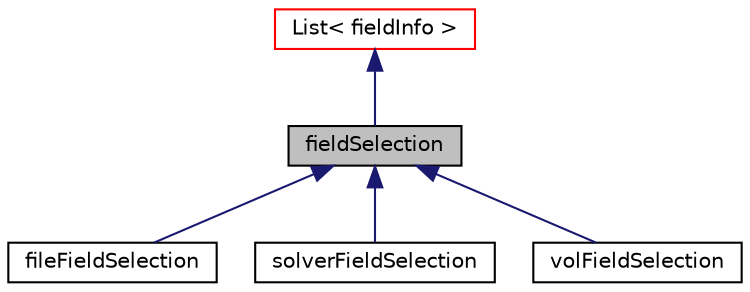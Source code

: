 digraph "fieldSelection"
{
  bgcolor="transparent";
  edge [fontname="Helvetica",fontsize="10",labelfontname="Helvetica",labelfontsize="10"];
  node [fontname="Helvetica",fontsize="10",shape=record];
  Node1 [label="fieldSelection",height=0.2,width=0.4,color="black", fillcolor="grey75", style="filled" fontcolor="black"];
  Node2 -> Node1 [dir="back",color="midnightblue",fontsize="10",style="solid",fontname="Helvetica"];
  Node2 [label="List\< fieldInfo \>",height=0.2,width=0.4,color="red",URL="$classFoam_1_1List.html"];
  Node1 -> Node3 [dir="back",color="midnightblue",fontsize="10",style="solid",fontname="Helvetica"];
  Node3 [label="fileFieldSelection",height=0.2,width=0.4,color="black",URL="$classFoam_1_1functionObjects_1_1fileFieldSelection.html",tooltip="Helper class to manage file-based field selections. "];
  Node1 -> Node4 [dir="back",color="midnightblue",fontsize="10",style="solid",fontname="Helvetica"];
  Node4 [label="solverFieldSelection",height=0.2,width=0.4,color="black",URL="$classFoam_1_1functionObjects_1_1solverFieldSelection.html"];
  Node1 -> Node5 [dir="back",color="midnightblue",fontsize="10",style="solid",fontname="Helvetica"];
  Node5 [label="volFieldSelection",height=0.2,width=0.4,color="black",URL="$classFoam_1_1functionObjects_1_1volFieldSelection.html",tooltip="Helper class to manage solver field selections. "];
}
